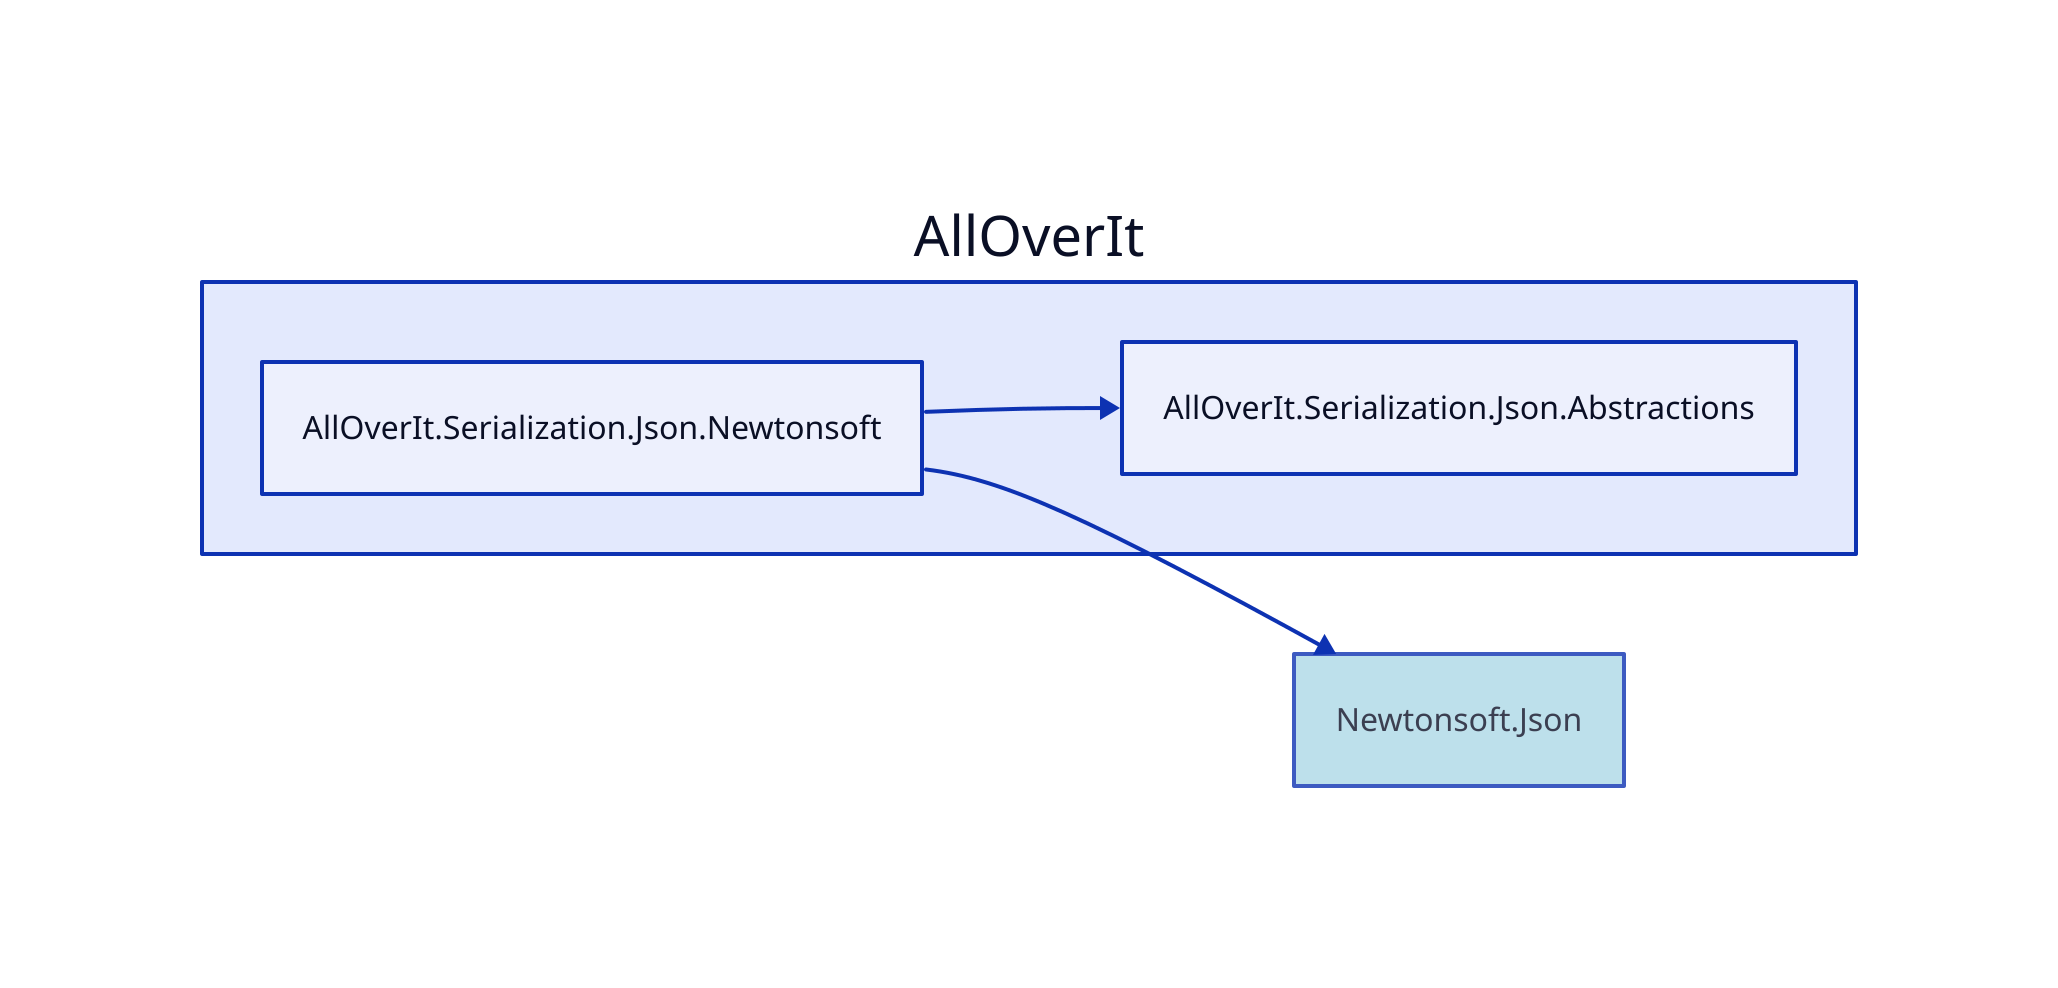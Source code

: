 direction: right

aoi: AllOverIt
aoi.alloverit-serialization-json-newtonsoft: AllOverIt.Serialization.Json.Newtonsoft
aoi.alloverit-serialization-json-abstractions: AllOverIt.Serialization.Json.Abstractions
newtonsoft-json: Newtonsoft.Json
newtonsoft-json.style.fill: lightblue
newtonsoft-json.style.opacity: 0.8

aoi.alloverit-serialization-json-abstractions <- aoi.alloverit-serialization-json-newtonsoft
newtonsoft-json <- aoi.alloverit-serialization-json-newtonsoft
